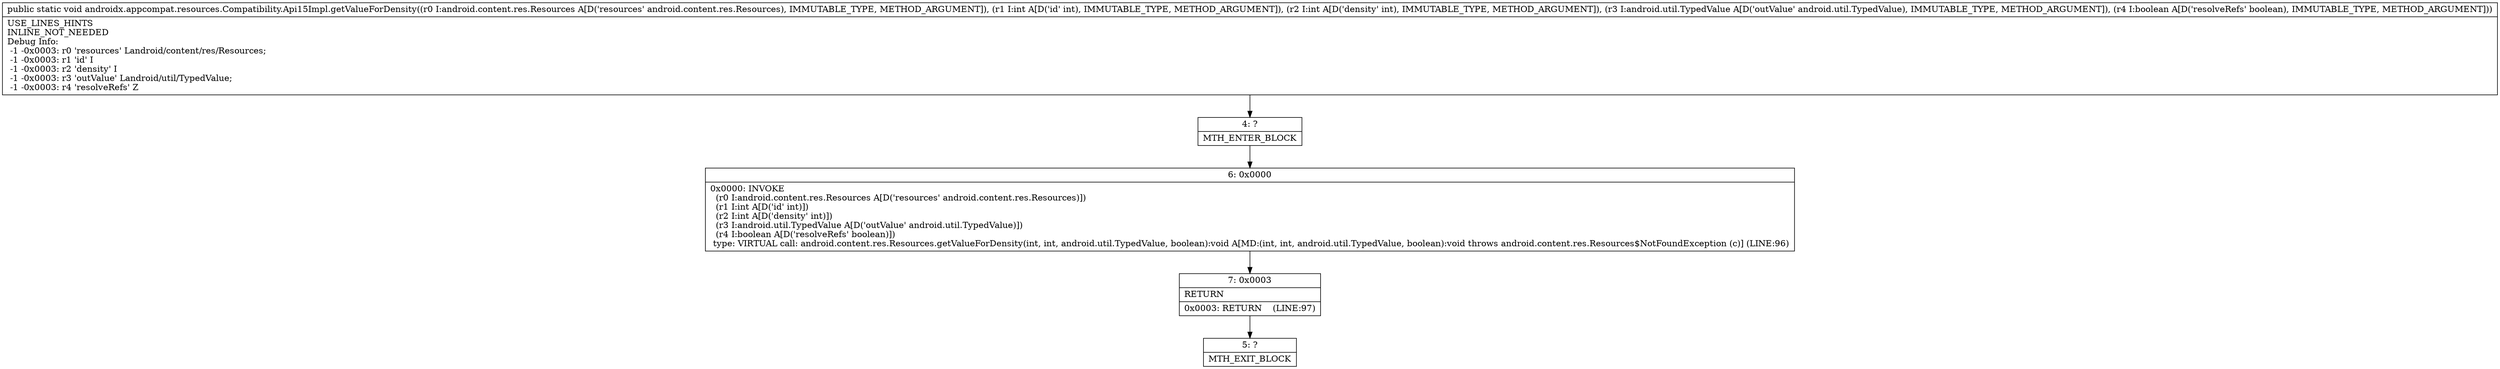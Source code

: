 digraph "CFG forandroidx.appcompat.resources.Compatibility.Api15Impl.getValueForDensity(Landroid\/content\/res\/Resources;IILandroid\/util\/TypedValue;Z)V" {
Node_4 [shape=record,label="{4\:\ ?|MTH_ENTER_BLOCK\l}"];
Node_6 [shape=record,label="{6\:\ 0x0000|0x0000: INVOKE  \l  (r0 I:android.content.res.Resources A[D('resources' android.content.res.Resources)])\l  (r1 I:int A[D('id' int)])\l  (r2 I:int A[D('density' int)])\l  (r3 I:android.util.TypedValue A[D('outValue' android.util.TypedValue)])\l  (r4 I:boolean A[D('resolveRefs' boolean)])\l type: VIRTUAL call: android.content.res.Resources.getValueForDensity(int, int, android.util.TypedValue, boolean):void A[MD:(int, int, android.util.TypedValue, boolean):void throws android.content.res.Resources$NotFoundException (c)] (LINE:96)\l}"];
Node_7 [shape=record,label="{7\:\ 0x0003|RETURN\l|0x0003: RETURN    (LINE:97)\l}"];
Node_5 [shape=record,label="{5\:\ ?|MTH_EXIT_BLOCK\l}"];
MethodNode[shape=record,label="{public static void androidx.appcompat.resources.Compatibility.Api15Impl.getValueForDensity((r0 I:android.content.res.Resources A[D('resources' android.content.res.Resources), IMMUTABLE_TYPE, METHOD_ARGUMENT]), (r1 I:int A[D('id' int), IMMUTABLE_TYPE, METHOD_ARGUMENT]), (r2 I:int A[D('density' int), IMMUTABLE_TYPE, METHOD_ARGUMENT]), (r3 I:android.util.TypedValue A[D('outValue' android.util.TypedValue), IMMUTABLE_TYPE, METHOD_ARGUMENT]), (r4 I:boolean A[D('resolveRefs' boolean), IMMUTABLE_TYPE, METHOD_ARGUMENT]))  | USE_LINES_HINTS\lINLINE_NOT_NEEDED\lDebug Info:\l  \-1 \-0x0003: r0 'resources' Landroid\/content\/res\/Resources;\l  \-1 \-0x0003: r1 'id' I\l  \-1 \-0x0003: r2 'density' I\l  \-1 \-0x0003: r3 'outValue' Landroid\/util\/TypedValue;\l  \-1 \-0x0003: r4 'resolveRefs' Z\l}"];
MethodNode -> Node_4;Node_4 -> Node_6;
Node_6 -> Node_7;
Node_7 -> Node_5;
}

